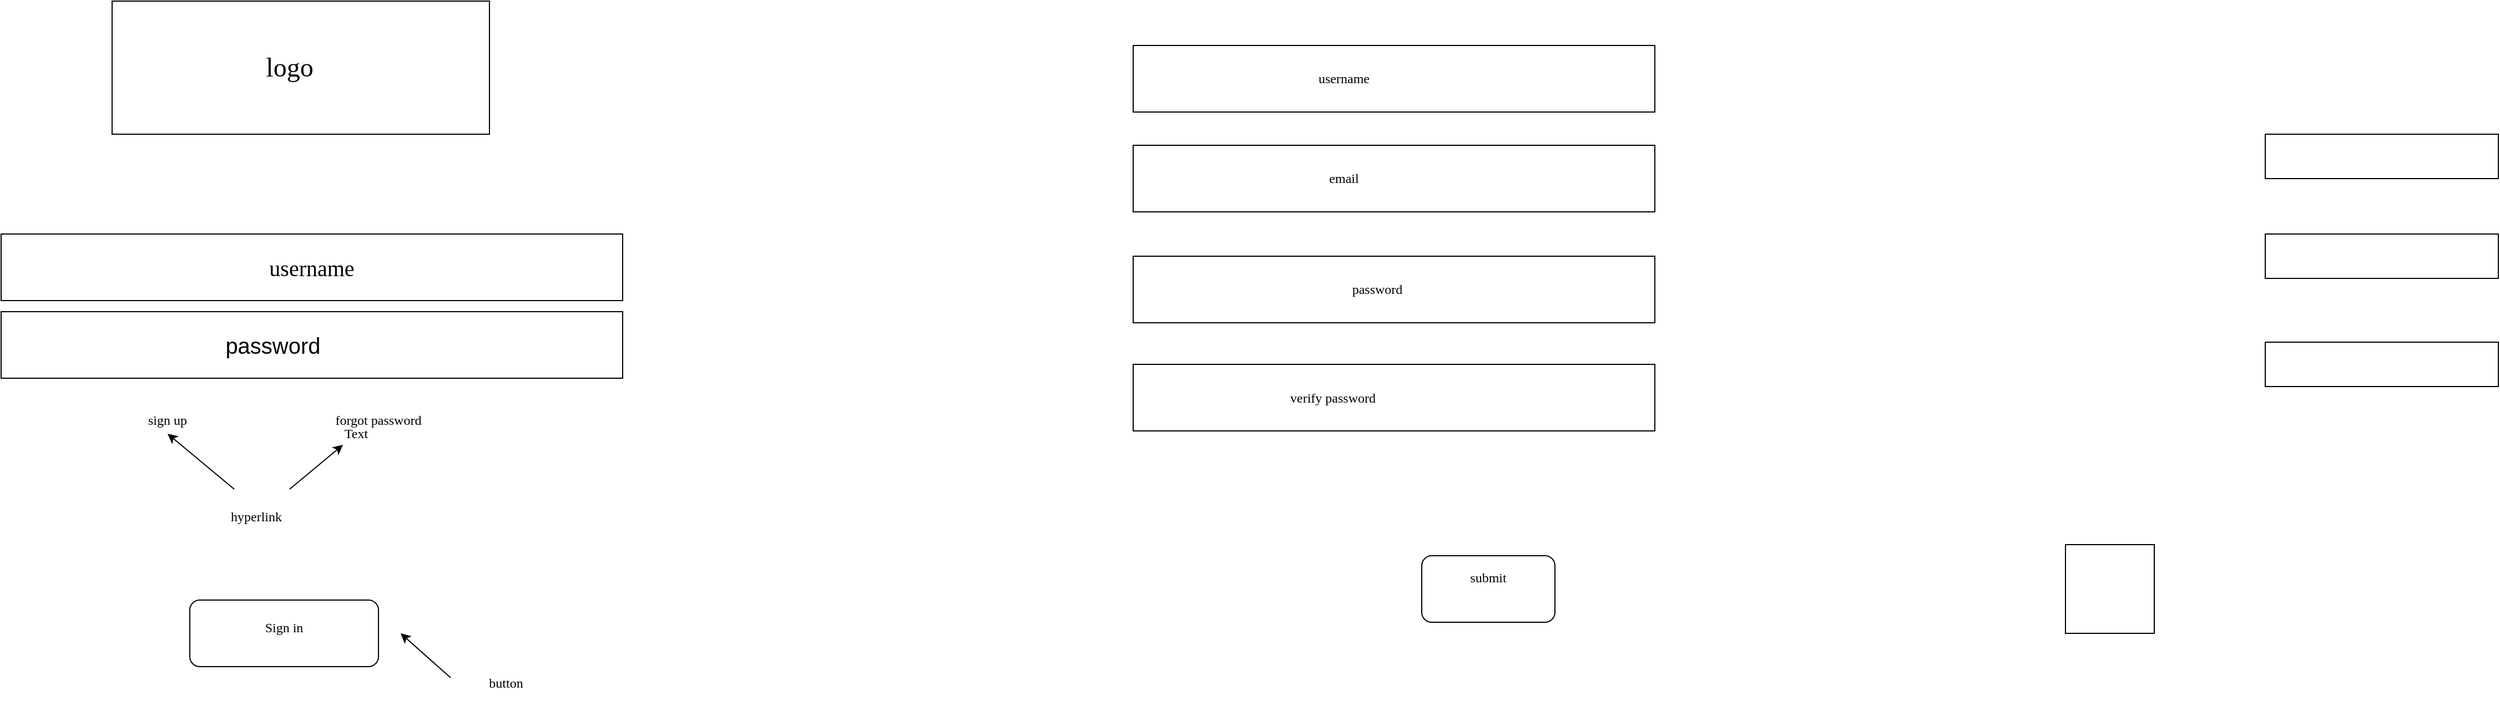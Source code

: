 <mxfile version="14.6.0" type="github">
  <diagram name="Page-1" id="2cc2dc42-3aac-f2a9-1cec-7a8b7cbee084">
    <mxGraphModel dx="1422" dy="794" grid="1" gridSize="10" guides="1" tooltips="1" connect="1" arrows="1" fold="1" page="1" pageScale="1" pageWidth="1100" pageHeight="850" background="#ffffff" math="0" shadow="0">
      <root>
        <mxCell id="0" />
        <mxCell id="1" parent="0" />
        <mxCell id="y26SIKnd-ygPSyiVsQp2-2" value="" style="rounded=0;whiteSpace=wrap;html=1;" vertex="1" parent="1">
          <mxGeometry x="290" y="250" width="560" height="60" as="geometry" />
        </mxCell>
        <mxCell id="y26SIKnd-ygPSyiVsQp2-3" value="" style="rounded=0;whiteSpace=wrap;html=1;" vertex="1" parent="1">
          <mxGeometry x="290" y="320" width="560" height="60" as="geometry" />
        </mxCell>
        <mxCell id="y26SIKnd-ygPSyiVsQp2-4" value="&lt;font style=&quot;font-size: 20px&quot;&gt;password&lt;/font&gt;" style="text;html=1;strokeColor=none;fillColor=none;align=center;verticalAlign=middle;whiteSpace=wrap;rounded=0;" vertex="1" parent="1">
          <mxGeometry x="360" y="330" width="350" height="40" as="geometry" />
        </mxCell>
        <mxCell id="y26SIKnd-ygPSyiVsQp2-5" value="&lt;font style=&quot;font-size: 20px&quot;&gt;username&lt;/font&gt;" style="text;html=1;strokeColor=none;fillColor=none;align=center;verticalAlign=middle;whiteSpace=wrap;rounded=0;fontFamily=Times New Roman;" vertex="1" parent="1">
          <mxGeometry x="395" y="260" width="350" height="40" as="geometry" />
        </mxCell>
        <mxCell id="y26SIKnd-ygPSyiVsQp2-7" value="sign up" style="text;html=1;strokeColor=none;fillColor=none;align=center;verticalAlign=middle;whiteSpace=wrap;rounded=0;fontFamily=Times New Roman;" vertex="1" parent="1">
          <mxGeometry x="390" y="405" width="100" height="25" as="geometry" />
        </mxCell>
        <mxCell id="y26SIKnd-ygPSyiVsQp2-9" value="forgot password" style="text;html=1;strokeColor=none;fillColor=none;align=center;verticalAlign=middle;whiteSpace=wrap;rounded=0;fontFamily=Times New Roman;" vertex="1" parent="1">
          <mxGeometry x="560" y="407.5" width="140" height="20" as="geometry" />
        </mxCell>
        <mxCell id="y26SIKnd-ygPSyiVsQp2-11" value="" style="endArrow=classic;html=1;fontFamily=Times New Roman;" edge="1" parent="1">
          <mxGeometry width="50" height="50" relative="1" as="geometry">
            <mxPoint x="500" y="480" as="sourcePoint" />
            <mxPoint x="440" y="430" as="targetPoint" />
          </mxGeometry>
        </mxCell>
        <mxCell id="y26SIKnd-ygPSyiVsQp2-13" value="" style="endArrow=classic;html=1;fontFamily=Times New Roman;" edge="1" parent="1" target="y26SIKnd-ygPSyiVsQp2-14">
          <mxGeometry width="50" height="50" relative="1" as="geometry">
            <mxPoint x="550" y="480" as="sourcePoint" />
            <mxPoint x="610" y="430" as="targetPoint" />
          </mxGeometry>
        </mxCell>
        <mxCell id="y26SIKnd-ygPSyiVsQp2-14" value="Text" style="text;html=1;strokeColor=none;fillColor=none;align=center;verticalAlign=middle;whiteSpace=wrap;rounded=0;fontFamily=Times New Roman;" vertex="1" parent="1">
          <mxGeometry x="590" y="420" width="40" height="20" as="geometry" />
        </mxCell>
        <mxCell id="y26SIKnd-ygPSyiVsQp2-15" value="hyperlink" style="text;html=1;strokeColor=none;fillColor=none;align=center;verticalAlign=middle;whiteSpace=wrap;rounded=0;fontFamily=Times New Roman;" vertex="1" parent="1">
          <mxGeometry x="450" y="490" width="140" height="30" as="geometry" />
        </mxCell>
        <mxCell id="y26SIKnd-ygPSyiVsQp2-16" value="" style="rounded=1;whiteSpace=wrap;html=1;fontFamily=Times New Roman;" vertex="1" parent="1">
          <mxGeometry x="460" y="580" width="170" height="60" as="geometry" />
        </mxCell>
        <mxCell id="y26SIKnd-ygPSyiVsQp2-17" value="Sign in" style="text;html=1;strokeColor=none;fillColor=none;align=center;verticalAlign=middle;whiteSpace=wrap;rounded=0;fontFamily=Times New Roman;" vertex="1" parent="1">
          <mxGeometry x="510" y="590" width="70" height="30" as="geometry" />
        </mxCell>
        <mxCell id="y26SIKnd-ygPSyiVsQp2-19" value="" style="endArrow=classic;html=1;fontFamily=Times New Roman;" edge="1" parent="1">
          <mxGeometry width="50" height="50" relative="1" as="geometry">
            <mxPoint x="695" y="650" as="sourcePoint" />
            <mxPoint x="650" y="610" as="targetPoint" />
          </mxGeometry>
        </mxCell>
        <mxCell id="y26SIKnd-ygPSyiVsQp2-21" value="button" style="text;html=1;strokeColor=none;fillColor=none;align=center;verticalAlign=middle;whiteSpace=wrap;rounded=0;fontFamily=Times New Roman;" vertex="1" parent="1">
          <mxGeometry x="710" y="640" width="70" height="30" as="geometry" />
        </mxCell>
        <mxCell id="y26SIKnd-ygPSyiVsQp2-22" value="" style="rounded=0;whiteSpace=wrap;html=1;fontFamily=Times New Roman;" vertex="1" parent="1">
          <mxGeometry x="390" y="40" width="340" height="120" as="geometry" />
        </mxCell>
        <mxCell id="y26SIKnd-ygPSyiVsQp2-23" value="&lt;font style=&quot;font-size: 24px&quot;&gt;logo&lt;/font&gt;" style="text;html=1;strokeColor=none;fillColor=none;align=center;verticalAlign=middle;whiteSpace=wrap;rounded=0;fontFamily=Times New Roman;" vertex="1" parent="1">
          <mxGeometry x="490" y="55" width="120" height="90" as="geometry" />
        </mxCell>
        <mxCell id="y26SIKnd-ygPSyiVsQp2-24" value="" style="rounded=0;whiteSpace=wrap;html=1;fontFamily=Times New Roman;" vertex="1" parent="1">
          <mxGeometry x="1310" y="270" width="470" height="60" as="geometry" />
        </mxCell>
        <mxCell id="y26SIKnd-ygPSyiVsQp2-26" value="" style="rounded=0;whiteSpace=wrap;html=1;fontFamily=Times New Roman;" vertex="1" parent="1">
          <mxGeometry x="1310" y="367.5" width="470" height="60" as="geometry" />
        </mxCell>
        <mxCell id="y26SIKnd-ygPSyiVsQp2-27" value="" style="rounded=0;whiteSpace=wrap;html=1;fontFamily=Times New Roman;" vertex="1" parent="1">
          <mxGeometry x="1310" y="170" width="470" height="60" as="geometry" />
        </mxCell>
        <mxCell id="y26SIKnd-ygPSyiVsQp2-30" value="verify password" style="text;html=1;strokeColor=none;fillColor=none;align=center;verticalAlign=middle;whiteSpace=wrap;rounded=0;fontFamily=Times New Roman;" vertex="1" parent="1">
          <mxGeometry x="1420" y="387.5" width="140" height="20" as="geometry" />
        </mxCell>
        <mxCell id="y26SIKnd-ygPSyiVsQp2-31" value="password" style="text;html=1;strokeColor=none;fillColor=none;align=center;verticalAlign=middle;whiteSpace=wrap;rounded=0;fontFamily=Times New Roman;" vertex="1" parent="1">
          <mxGeometry x="1460" y="290" width="140" height="20" as="geometry" />
        </mxCell>
        <mxCell id="y26SIKnd-ygPSyiVsQp2-32" value="email" style="text;html=1;strokeColor=none;fillColor=none;align=center;verticalAlign=middle;whiteSpace=wrap;rounded=0;fontFamily=Times New Roman;" vertex="1" parent="1">
          <mxGeometry x="1430" y="190" width="140" height="20" as="geometry" />
        </mxCell>
        <mxCell id="y26SIKnd-ygPSyiVsQp2-33" value="" style="rounded=0;whiteSpace=wrap;html=1;fontFamily=Times New Roman;" vertex="1" parent="1">
          <mxGeometry x="1310" y="80" width="470" height="60" as="geometry" />
        </mxCell>
        <mxCell id="y26SIKnd-ygPSyiVsQp2-34" value="username" style="text;html=1;strokeColor=none;fillColor=none;align=center;verticalAlign=middle;whiteSpace=wrap;rounded=0;fontFamily=Times New Roman;" vertex="1" parent="1">
          <mxGeometry x="1430" y="100" width="140" height="20" as="geometry" />
        </mxCell>
        <mxCell id="y26SIKnd-ygPSyiVsQp2-35" value="" style="rounded=1;whiteSpace=wrap;html=1;fontFamily=Times New Roman;" vertex="1" parent="1">
          <mxGeometry x="1570" y="540" width="120" height="60" as="geometry" />
        </mxCell>
        <mxCell id="y26SIKnd-ygPSyiVsQp2-36" value="submit" style="text;html=1;strokeColor=none;fillColor=none;align=center;verticalAlign=middle;whiteSpace=wrap;rounded=0;fontFamily=Times New Roman;" vertex="1" parent="1">
          <mxGeometry x="1610" y="550" width="40" height="20" as="geometry" />
        </mxCell>
        <mxCell id="y26SIKnd-ygPSyiVsQp2-45" value="" style="rounded=0;whiteSpace=wrap;html=1;fontFamily=Times New Roman;" vertex="1" parent="1">
          <mxGeometry x="2330" y="160" width="210" height="40" as="geometry" />
        </mxCell>
        <mxCell id="y26SIKnd-ygPSyiVsQp2-46" value="" style="rounded=0;whiteSpace=wrap;html=1;fontFamily=Times New Roman;" vertex="1" parent="1">
          <mxGeometry x="2330" y="250" width="210" height="40" as="geometry" />
        </mxCell>
        <mxCell id="y26SIKnd-ygPSyiVsQp2-47" value="" style="rounded=0;whiteSpace=wrap;html=1;fontFamily=Times New Roman;" vertex="1" parent="1">
          <mxGeometry x="2330" y="347.5" width="210" height="40" as="geometry" />
        </mxCell>
        <mxCell id="y26SIKnd-ygPSyiVsQp2-48" value="" style="whiteSpace=wrap;html=1;aspect=fixed;fontFamily=Times New Roman;" vertex="1" parent="1">
          <mxGeometry x="2150" y="530" width="80" height="80" as="geometry" />
        </mxCell>
      </root>
    </mxGraphModel>
  </diagram>
</mxfile>
